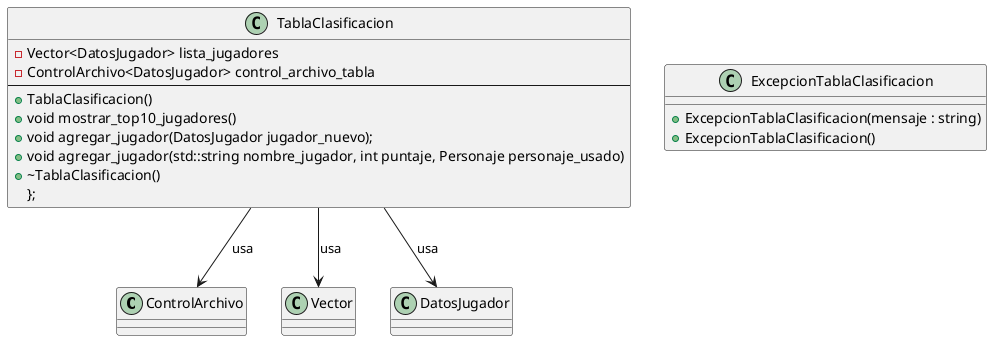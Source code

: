 @startuml
'https://plantuml.com/class-diagram
class ControlArchivo
class Vector
class DatosJugador

class ExcepcionTablaClasificacion {
    + ExcepcionTablaClasificacion(mensaje : string)
    + ExcepcionTablaClasificacion()
}

class TablaClasificacion{
    - Vector<DatosJugador> lista_jugadores
    - ControlArchivo<DatosJugador> control_archivo_tabla
    ---
    + TablaClasificacion()
    + void mostrar_top10_jugadores()
    + void agregar_jugador(DatosJugador jugador_nuevo);
    + void agregar_jugador(std::string nombre_jugador, int puntaje, Personaje personaje_usado)
    + ~TablaClasificacion()
};    
}

' Relaciones
TablaClasificacion --> Vector : "usa"
TablaClasificacion --> ControlArchivo : "usa"
TablaClasificacion --> DatosJugador : "usa"
@enduml